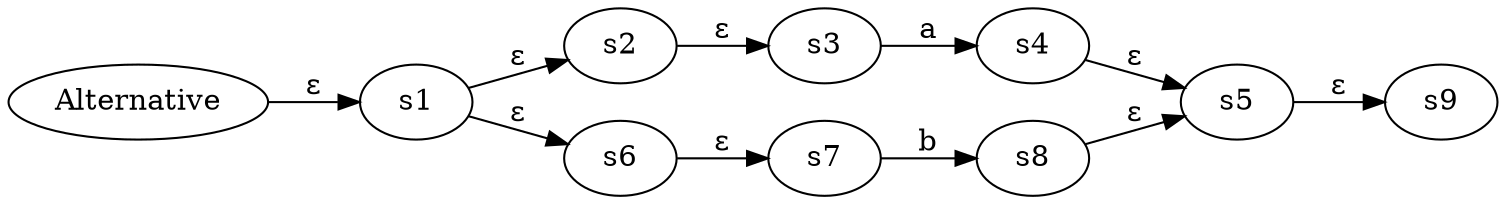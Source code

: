 digraph ATN {
  rankdir=LR;

  Alternative -> s1 [label="ε"]
  s1 -> s2 [label="ε"]
  s2 -> s3 [label="ε"]
  s3 -> s4 [label="a"]
  s4 -> s5 [label="ε"]
  s5 -> s9 [label="ε"]
  s1 -> s6 [label="ε"]
  s6 -> s7 [label="ε"]
  s7 -> s8 [label="b"]
  s8 -> s5 [label="ε"]
}